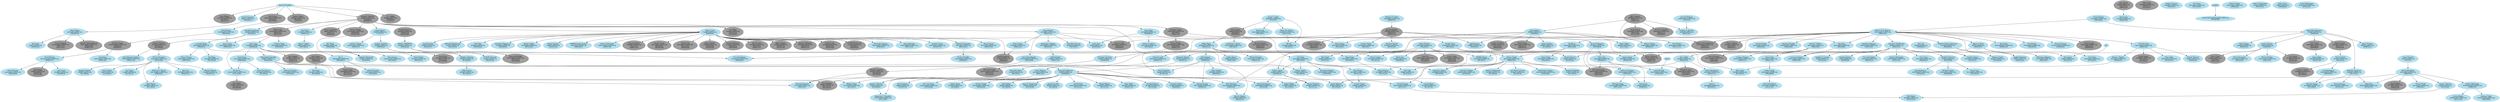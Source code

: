 # $FreeBSD: head/share/misc/committers-src.dot 296179 2016-02-29 04:50:24Z phil $

# This file is meant to list all FreeBSD src committers and describe the
# mentor-mentee relationships between them.
# The graphical output can be generated from this file with the following
# command:
# $ dot -T png -o file.png committers-src.dot
#
# The dot binary is part of the graphics/graphviz port.

digraph src {

# Node definitions follow this example:
#
#   foo [label="Foo Bar\nfoo@FreeBSD.org\n????/??/??"]
#
# ????/??/?? is the date when the commit bit was obtained, usually the one you
# can find looking at svn logs for the svnadmin/access file.
# Use YYYY/MM/DD format.
#
# For returned commit bits, the node definition will follow this example:
#
#   foo [label="Foo Bar\nfoo@FreeBSD.org\n????/??/??\n????/??/??"]
#
# The first date is the same as for an active committer, the second date is
# the date when the commit bit has been returned. Again, check svn logs.

node [color=grey62, style=filled, bgcolor=black];

# Alumni go here.. Try to keep things sorted.

alm [label="Andrew Moore\nalm@FreeBSD.org\n1993/06/12\n????/??/??"]
anholt [label="Eric Anholt\nanholt@FreeBSD.org\n2002/04/22\n2008/08/07"]
archie [label="Archie Cobbs\narchie@FreeBSD.org\n1998/11/06\n2006/06/09"]
arr [label="Andrew R. Reiter\narr@FreeBSD.org\n2001/11/02\n2005/05/25"]
arun [label="Arun Sharma\narun@FreeBSD.org\n2003/03/06\n2006/12/16"]
asmodai [label="Jeroen Ruigrok\nasmodai@FreeBSD.org\n1999/12/16\n2001/11/16"]
benjsc [label="Benjamin Close\nbenjsc@FreeBSD.org\n2007/02/09\n2010/09/15"]
billf [label="Bill Fumerola\nbillf@FreeBSD.org\n1998/11/11\n2008/11/10"]
bmah [label="Bruce A. Mah\nbmah@FreeBSD.org\n2002/01/29\n2009/09/13"]
bmilekic [label="Bosko Milekic\nbmilekic@FreeBSD.org\n2000/09/21\n2008/11/10"]
bushman [label="Michael Bushkov\nbushman@FreeBSD.org\n2007/03/10\n2010/04/29"]
carl [label="Carl Delsey\ncarl@FreeBSD.org\n2013/01/14\n2014/03/06"]
ceri [label="Ceri Davies\nceri@FreeBSD.org\n2006/11/07\n2012/03/07"]
cjc [label="Crist J. Clark\ncjc@FreeBSD.org\n2001/06/01\n2006/12/29"]
davidxu [label="David Xu\ndavidxu@FreeBSD.org\n2002/09/02\n2014/04/14"]
dds [label="Diomidis Spinellis\ndds@FreeBSD.org\n2003/06/20\n2010/09/22"]
dhartmei [label="Daniel Hartmeier\ndhartmei@FreeBSD.org\n2004/04/06\n2008/12/08"]
dmlb [label="Duncan Barclay\ndmlb@FreeBSD.org\n2001/12/14\n2008/11/10"]
dougb [label="Doug Barton\ndougb@FreeBSD.org\n2000/10/26\n2012/10/08"]
eik [label="Oliver Eikemeier\neik@FreeBSD.org\n2004/05/20\n2008/11/10"]
furuta [label="Atsushi Furuta\nfuruta@FreeBSD.org\n2000/06/21\n2003/03/08"]
gj [label="Gary L. Jennejohn\ngj@FreeBSD.org\n1994/??/??\n2006/04/28"]
groudier [label="Gerard Roudier\ngroudier@FreeBSD.org\n1999/12/30\n2006/04/06"]
jake [label="Jake Burkholder\njake@FreeBSD.org\n2000/05/16\n2008/11/10"]
jayanth [label="Jayanth Vijayaraghavan\njayanth@FreeBSD.org\n2000/05/08\n2008/11/10"]
jb [label="John Birrell\njb@FreeBSD.org\n1997/03/27\n2009/12/15"]
jdp [label="John Polstra\njdp@FreeBSD.org\n1995/12/07\n2008/02/26"]
jedgar [label="Chris D. Faulhaber\njedgar@FreeBSD.org\n1999/12/15\n2006/04/07"]
jkh [label="Jordan K. Hubbard\njkh@FreeBSD.org\n1993/06/12\n2008/06/13"]
jlemon [label="Jonathan Lemon\njlemon@FreeBSD.org\n1997/08/14\n2008/11/10"]
joe [label="Josef Karthauser\njoe@FreeBSD.org\n1999/10/22\n2008/08/10"]
jtc [label="J.T. Conklin\njtc@FreeBSD.org\n1993/06/12\n????/??/??"]
kargl [label="Steven G. Kargl\nkargl@FreeBSD.org\n2011/01/17\n2015/06/28"]
kbyanc [label="Kelly Yancey\nkbyanc@FreeBSD.org\n2000/07/11\n2006/07/25"]
keichii [label="Michael Wu\nkeichii@FreeBSD.org\n2001/03/07\n2006/04/28"]
linimon [label="Mark Linimon\nlinimon@FreeBSD.org\n2006/09/30\n2008/05/04"]
lulf [label="Ulf Lilleengen\nlulf@FreeBSD.org\n2007/10/24\n2012/01/19"]
mb [label="Maxim Bolotin\nmb@FreeBSD.org\n2000/04/06\n2003/03/08"]
marks [label="Mark Santcroos\nmarks@FreeBSD.org\n2004/03/18\n2008/09/29"]
mike [label="Mike Barcroft\nmike@FreeBSD.org\n2001/07/17\n2006/04/28"]
msmith [label="Mike Smith\nmsmith@FreeBSD.org\n1996/10/22\n2003/12/15"]
murray [label="Murray Stokely\nmurray@FreeBSD.org\n2000/04/05\n2010/07/25"]
mux [label="Maxime Henrion\nmux@FreeBSD.org\n2002/03/03\n2011/06/22"]
nate [label="Nate Willams\nnate@FreeBSD.org\n1993/06/12\n2003/12/15"]
njl [label="Nate Lawson\nnjl@FreeBSD.org\n2002/08/07\n2008/02/16"]
non [label="Noriaki Mitsnaga\nnon@FreeBSD.org\n2000/06/19\n2007/03/06"]
onoe [label="Atsushi Onoe\nonoe@FreeBSD.org\n2000/07/21\n2008/11/10"]
rafan [label="Rong-En Fan\nrafan@FreeBSD.org\n2007/01/31\n2012/07/23"]
randi [label="Randi Harper\nrandi@FreeBSD.org\n2010/04/20\n2012/05/10"]
rgrimes [label="Rod Grimes\nrgrimes@FreeBSD.org\n1993/06/12\n2003/03/08"]
rink [label="Rink Springer\nrink@FreeBSD.org\n2006/01/16\n2010/11/04"]
robert [label="Robert Drehmel\nrobert@FreeBSD.org\n2001/08/23\n2006/05/13"]
sah [label="Sam Hopkins\nsah@FreeBSD.org\n2004/12/15\n2008/11/10"]
shafeeq [label="Shafeeq Sinnamohideen\nshafeeq@FreeBSD.org\n2000/06/19\n2006/04/06"]
sheldonh [label="Sheldon Hearn\nsheldonh@FreeBSD.org\n1999/06/14\n2006/05/13"]
shiba [label="Takeshi Shibagaki\nshiba@FreeBSD.org\n2000/06/19\n2008/11/10"]
shin [label="Yoshinobu Inoue\nshin@FreeBSD.org\n1999/07/29\n2003/03/08"]
snb [label="Nick Barkas\nsnb@FreeBSD.org\n2009/05/05\n2010/11/04"]
tmm [label="Thomas Moestl\ntmm@FreeBSD.org\n2001/03/07\n2006/07/12"]
toshi [label="Toshihiko Arai\ntoshi@FreeBSD.org\n2000/07/06\n2003/03/08"]
tshiozak [label="Takuya SHIOZAKI\ntshiozak@FreeBSD.org\n2001/04/25\n2003/03/08"]
uch [label="UCHIYAMA Yasushi\nuch@FreeBSD.org\n2000/06/21\n2002/04/24"]
wilko [label="Wilko Bulte\nwilko@FreeBSD.org\n2000/01/13\n2013/01/17"]
yar [label="Yar Tikhiy\nyar@FreeBSD.org\n2001/03/25\n2012/05/23"]
zack [label="Zack Kirsch\nzack@FreeBSD.org\n2010/11/05\n2012/09/08"]


node [color=lightblue2, style=filled, bgcolor=black];

# Current src committers go here. Try to keep things sorted.

ache [label="Andrey Chernov\nache@FreeBSD.org\n1993/10/31"]
achim [label="Achim Leubner\nachim@FreeBSD.org\n2013/01/23"]
adrian [label="Adrian Chadd\nadrian@FreeBSD.org\n2000/07/03"]
ae [label="Andrey V. Elsukov\nae@FreeBSD.org\n2010/06/03"]
akiyama [label="Shunsuke Akiyama\nakiyama@FreeBSD.org\n2000/06/19"]
alc [label="Alan Cox\nalc@FreeBSD.org\n1999/02/23"]
allanjude [label="Allan Jude\nallanjude@FreeBSD.org\n2015/07/30"]
ambrisko [label="Doug Ambrisko\nambrisko@FreeBSD.org\n2001/12/19"]
anchie [label="Ana Kukec\nanchie@FreeBSD.org\n2010/04/14"]
andre [label="Andre Oppermann\nandre@FreeBSD.org\n2003/11/12"]
andreast [label="Andreas Tobler\nandreast@FreeBSD.org\n2010/09/05"]
andrew [label="Andrew Turner\nandrew@FreeBSD.org\n2010/07/19"]
antoine [label="Antoine Brodin\nantoine@FreeBSD.org\n2008/02/03"]
araujo [label="Marcelo Araujo\naraujo@FreeBSD.org\n2015/08/04"]
ariff [label="Ariff Abdullah\nariff@FreeBSD.org\n2005/11/14"]
art [label="Artem Belevich\nart@FreeBSD.org\n2011/03/29"]
arybchik [label="Andrew Rybchenko\narybchik@FreeBSD.org\n2014/10/12"]
asomers [label="Alan Somers\nasomers@FreeBSD.org\n2013/04/24"]
avg [label="Andriy Gapon\navg@FreeBSD.org\n2009/02/18"]
avos [label="Andriy Voskoboinyk\navos@FreeBSD.org\n2015/09/24"]
bapt [label="Baptiste Daroussin\nbapt@FreeBSD.org\n2011/12/23"]
bdrewery [label="Bryan Drewery\nbdrewery@FreeBSD.org\n2013/12/14"]
benl [label="Ben Laurie\nbenl@FreeBSD.org\n2011/05/18"]
benno [label="Benno Rice\nbenno@FreeBSD.org\n2000/11/02"]
bms [label="Bruce M Simpson\nbms@FreeBSD.org\n2003/08/06"]
br [label="Ruslan Bukin\nbr@FreeBSD.org\n2013/09/02"]
brian [label="Brian Somers\nbrian@FreeBSD.org\n1996/12/16"]
brooks [label="Brooks Davis\nbrooks@FreeBSD.org\n2001/06/21"]
brucec [label="Bruce Cran\nbrucec@FreeBSD.org\n2010/01/29"]
brueffer [label="Christian Brueffer\nbrueffer@FreeBSD.org\n2006/02/28"]
bruno [label="Bruno Ducrot\nbruno@FreeBSD.org\n2005/07/18"]
bryanv [label="Bryan Venteicher\nbryanv@FreeBSD.org\n2012/11/03"]
bschmidt [label="Bernhard Schmidt\nbschmidt@FreeBSD.org\n2010/02/06"]
bz [label="Bjoern A. Zeeb\nbz@FreeBSD.org\n2004/07/27"]
cem [label="Conrad Meyer\ncem@FreeBSD.org\n2015/07/05"]
cognet [label="Olivier Houchard\ncognet@FreeBSD.org\n2002/10/09"]
cokane [label="Coleman Kane\ncokane@FreeBSD.org\n2000/06/19"]
cperciva [label="Colin Percival\ncperciva@FreeBSD.org\n2004/01/20"]
csjp [label="Christian S.J. Peron\ncsjp@FreeBSD.org\n2004/05/04"]
das [label="David Schultz\ndas@FreeBSD.org\n2003/02/21"]
davide [label="Davide Italiano\ndavide@FreeBSD.org\n2012/01/27"]
dchagin [label="Dmitry Chagin\ndchagin@FreeBSD.org\n2009/02/28"]
delphij [label="Xin Li\ndelphij@FreeBSD.org\n2004/09/14"]
des [label="Dag-Erling Smorgrav\ndes@FreeBSD.org\n1998/04/03"]
dfr [label="Doug Rabson\ndfr@FreeBSD.org\n????/??/??"]
dg [label="David Greenman\ndg@FreeBSD.org\n1993/06/14"]
dim [label="Dimitry Andric\ndim@FreeBSD.org\n2010/08/30"]
dteske [label="Devin Teske\ndteske@FreeBSD.org\n2012/04/10"]
dumbbell [label="Jean-Sebastien Pedron\ndumbbell@FreeBSD.org\n2004/11/29"]
dwmalone [label="David Malone\ndwmalone@FreeBSD.org\n2000/07/11"]
eadler [label="Eitan Adler\neadler@FreeBSD.org\n2012/01/18"]
ed [label="Ed Schouten\ned@FreeBSD.org\n2008/05/22"]
edavis [label="Eric Davis\nedavis@FreeBSD.org\n2013/10/09"]
edwin [label="Edwin Groothuis\nedwin@FreeBSD.org\n2007/06/25"]
eivind [label="Eivind Eklund\neivind@FreeBSD.org\n1997/02/02"]
emaste [label="Ed Maste\nemaste@FreeBSD.org\n2005/10/04"]
emax [label="Maksim Yevmenkin\nemax@FreeBSD.org\n2003/10/12"]
eri [label="Ermal Luci\neri@FreeBSD.org\n2008/06/11"]
erj [label="Eric Joyner\nerj@FreeBSD.org\n2014/12/14"]
fabient [label="Fabien Thomas\nfabient@FreeBSD.org\n2009/03/16"]
fanf [label="Tony Finch\nfanf@FreeBSD.org\n2002/05/05"]
fjoe [label="Max Khon\nfjoe@FreeBSD.org\n2001/08/06"]
flz [label="Florent Thoumie\nflz@FreeBSD.org\n2006/03/30"]
gabor [label="Gabor Kovesdan\ngabor@FreeBSD.org\n2010/02/02"]
gad [label="Garance A. Drosehn\ngad@FreeBSD.org\n2000/10/27"]
gallatin [label="Andrew Gallatin\ngallatin@FreeBSD.org\n1999/01/15"]
gavin [label="Gavin Atkinson\ngavin@FreeBSD.org\n2009/12/07"]
gibbs [label="Justin T. Gibbs\ngibbs@FreeBSD.org\n????/??/??"]
gjb [label="Glen Barber\ngjb@FreeBSD.org\n2013/06/04"]
gleb [label="Gleb Kurtsou\ngleb@FreeBSD.org\n2011/09/19"]
glebius [label="Gleb Smirnoff\nglebius@FreeBSD.org\n2004/07/14"]
gnn [label="George V. Neville-Neil\ngnn@FreeBSD.org\n2004/10/11"]
gordon [label="Gordon Tetlow\ngordon@FreeBSD.org\n2002/05/17"]
grehan [label="Peter Grehan\ngrehan@FreeBSD.org\n2002/08/08"]
grog [label="Greg Lehey\ngrog@FreeBSD.org\n1998/08/30"]
gshapiro [label="Gregory Shapiro\ngshapiro@FreeBSD.org\n2000/07/12"]
harti [label="Hartmut Brandt\nharti@FreeBSD.org\n2003/01/29"]
hiren [label="Hiren Panchasara\nhiren@FreeBSD.org\n2013/04/12"]
hmp [label="Hiten Pandya\nhmp@FreeBSD.org\n2004/03/23"]
ian [label="Ian Lepore\nian@FreeBSD.org\n2013/01/07"]
iedowse [label="Ian Dowse\niedowse@FreeBSD.org\n2000/12/01"]
imp [label="Warner Losh\nimp@FreeBSD.org\n1996/09/20"]
ivoras [label="Ivan Voras\nivoras@FreeBSD.org\n2008/06/10"]
jah [label="Jason A. Harmening\njah@FreeBSD.org\n2015/03/08"]
jamie [label="Jamie Gritton\njamie@FreeBSD.org\n2009/01/28"]
jasone [label="Jason Evans\njasone@FreeBSD.org\n1999/03/03"]
jceel [label="Jakub Klama\njceel@FreeBSD.org\n2011/09/25"]
jch [label="Julien Charbon\njch@FreeBSD.org\n2014/09/24"]
jchandra [label="Jayachandran C.\njchandra@FreeBSD.org\n2010/05/19"]
jeff [label="Jeff Roberson\njeff@FreeBSD.org\n2002/02/21"]
jh [label="Jaakko Heinonen\njh@FreeBSD.org\n2009/10/02"]
jhb [label="John Baldwin\njhb@FreeBSD.org\n1999/08/23"]
jhibbits [label="Justin Hibbits\njhibbits@FreeBSD.org\n2011/11/30"]
jilles [label="Jilles Tjoelker\njilles@FreeBSD.org\n2009/05/22"]
jimharris [label="Jim Harris\njimharris@FreeBSD.org\n2011/12/09"]
jinmei [label="JINMEI Tatuya\njinmei@FreeBSD.org\n2007/03/17"]
jkim [label="Jung-uk Kim\njkim@FreeBSD.org\n2005/07/06"]
jkoshy [label="A. Joseph Koshy\njkoshy@FreeBSD.org\n1998/05/13"]
jlh [label="Jeremie Le Hen\njlh@FreeBSD.org\n2012/04/22"]
jls [label="Jordan Sissel\njls@FreeBSD.org\n2006/12/06"]
jmcneill [label="Jared McNeill\njmcneill@FreeBSD.org\n2016/02/24"]
jmg [label="John-Mark Gurney\njmg@FreeBSD.org\n1997/02/13"]
jmmv [label="Julio Merino\njmmv@FreeBSD.org\n2013/11/02"]
joerg [label="Joerg Wunsch\njoerg@FreeBSD.org\n1993/11/14"]
jon [label="Jonathan Chen\njon@FreeBSD.org\n2000/10/17"]
jonathan [label="Jonathan Anderson\njonathan@FreeBSD.org\n2010/10/07"]
jpaetzel [label="Josh Paetzel\njpaetzel@FreeBSD.org\n2011/01/21"]
jtl [label="Jonathan T. Looney\njtl@FreeBSD.org\n2015/10/26"]
julian [label="Julian Elischer\njulian@FreeBSD.org\n1993/04/19"]
jwd [label="John De Boskey\njwd@FreeBSD.org\n2000/05/19"]
kaiw [label="Kai Wang\nkaiw@FreeBSD.org\n2007/09/26"]
kan [label="Alexander Kabaev\nkan@FreeBSD.org\n2002/07/21"]
ken [label="Ken Merry\nken@FreeBSD.org\n1998/09/08"]
kensmith [label="Ken Smith\nkensmith@FreeBSD.org\n2004/01/23"]
kevlo [label="Kevin Lo\nkevlo@FreeBSD.org\n2006/07/23"]
kib [label="Konstantin Belousov\nkib@FreeBSD.org\n2006/06/03"]
kmacy [label="Kip Macy\nkmacy@FreeBSD.org\n2005/06/01"]
kp [label="Kristof Provost\nkp@FreeBSD.org\n2015/03/22"]
le [label="Lukas Ertl\nle@FreeBSD.org\n2004/02/02"]
lidl [label="Kurt Lidl\nlidl@FreeBSD.org\n2015/10/21"]
loos [label="Luiz Otavio O Souza\nloos@FreeBSD.org\n2013/07/03"]
lstewart [label="Lawrence Stewart\nlstewart@FreeBSD.org\n2008/10/06"]
marcel [label="Marcel Moolenaar\nmarcel@FreeBSD.org\n1999/07/03"]
marius [label="Marius Strobl\nmarius@FreeBSD.org\n2004/04/17"]
markj [label="Mark Johnston\nmarkj@FreeBSD.org\n2012/12/18"]
markm [label="Mark Murray\nmarkm@FreeBSD.org\n1995/04/24"]
markus [label="Markus Brueffer\nmarkus@FreeBSD.org\n2006/06/01"]
matteo [label="Matteo Riondato\nmatteo@FreeBSD.org\n2006/01/18"]
mav [label="Alexander Motin\nmav@FreeBSD.org\n2007/04/12"]
maxim [label="Maxim Konovalov\nmaxim@FreeBSD.org\n2002/02/07"]
mdf [label="Matthew Fleming\nmdf@FreeBSD.org\n2010/06/04"]
mdodd [label="Matthew N. Dodd\nmdodd@FreeBSD.org\n1999/07/27"]
melifaro [label="Alexander V. Chernikov\nmelifaro@FreeBSD.org\n2011/10/04"]
mjacob [label="Matt Jacob\nmjacob@FreeBSD.org\n1997/08/13"]
mjg [label="Mateusz Guzik\nmjg@FreeBSD.org\n2012/06/04"]
mlaier [label="Max Laier\nmlaier@FreeBSD.org\n2004/02/10"]
mmel [label="Michal Meloun\nmmel@FreeBSD.org\n2015/11/01"]
monthadar [label="Monthadar Al Jaberi\nmonthadar@FreeBSD.org\n2012/04/02"]
mp [label="Mark Peek\nmp@FreeBSD.org\n2001/07/27"]
mr [label="Michael Reifenberger\nmr@FreeBSD.org\n2001/09/30"]
neel [label="Neel Natu\nneel@FreeBSD.org\n2009/09/20"]
netchild [label="Alexander Leidinger\nnetchild@FreeBSD.org\n2005/03/31"]
ngie [label="Garrett Cooper\nngie@FreeBSD.org\n2014/07/27"]
nork [label="Norikatsu Shigemura\nnork@FreeBSD.org\n2009/06/09"]
np [label="Navdeep Parhar\nnp@FreeBSD.org\n2009/06/05"]
nwhitehorn [label="Nathan Whitehorn\nnwhitehorn@FreeBSD.org\n2008/07/03"]
obrien [label="David E. O'Brien\nobrien@FreeBSD.org\n1996/10/29"]
olli [label="Oliver Fromme\nolli@FreeBSD.org\n2008/02/14"]
oshogbo [label="Mariusz Zaborski\noshogbo@FreeBSD.org\n2015/04/15"]
peadar [label="Peter Edwards\npeadar@FreeBSD.org\n2004/03/08"]
peter [label="Peter Wemm\npeter@FreeBSD.org\n1995/07/04"]
peterj [label="Peter Jeremy\npeterj@FreeBSD.org\n2012/09/14"]
pfg [label="Pedro Giffuni\npfg@FreeBSD.org\n2011/12/01"]
phil [label="Phil Shafer\nphil@FreeBSD.ogr\n2016/12/30"]
philip [label="Philip Paeps\nphilip@FreeBSD.org\n2004/01/21"]
phk [label="Poul-Henning Kamp\nphk@FreeBSD.org\n1994/02/21"]
pho [label="Peter Holm\npho@FreeBSD.org\n2008/11/16"]
pjd [label="Pawel Jakub Dawidek\npjd@FreeBSD.org\n2004/02/02"]
pkelsey [label="Patrick Kelsey\pkelsey@FreeBSD.org\n2014/05/29"]
pluknet [label="Sergey Kandaurov\npluknet@FreeBSD.org\n2010/10/05"]
ps [label="Paul Saab\nps@FreeBSD.org\n2000/02/23"]
qingli [label="Qing Li\nqingli@FreeBSD.org\n2005/04/13"]
ray [label="Aleksandr Rybalko\nray@FreeBSD.org\n2011/05/25"]
rdivacky [label="Roman Divacky\nrdivacky@FreeBSD.org\n2008/03/13"]
remko [label="Remko Lodder\nremko@FreeBSD.org\n2007/02/23"]
rik [label="Roman Kurakin\nrik@FreeBSD.org\n2003/12/18"]
rmacklem [label="Rick Macklem\nrmacklem@FreeBSD.org\n2009/03/27"]
rmh [label="Robert Millan\nrmh@FreeBSD.org\n2011/09/18"]
rnoland [label="Robert Noland\nrnoland@FreeBSD.org\n2008/09/15"]
roberto [label="Ollivier Robert\nroberto@FreeBSD.org\n1995/02/22"]
rodrigc [label="Craig Rodrigues\nrodrigc@FreeBSD.org\n2005/05/14"]
royger [label="Roger Pau Monne\nroyger@FreeBSD.org\n2013/11/26"]
rpaulo [label="Rui Paulo\nrpaulo@FreeBSD.org\n2007/09/25"]
rpokala [label="Ravi Pokala\nrpokala@FreeBSD.org\n2015/11/19"]
rrs [label="Randall R Stewart\nrrs@FreeBSD.org\n2007/02/08"]
rse [label="Ralf S. Engelschall\nrse@FreeBSD.org\n1997/07/31"]
rstone [label="Ryan Stone\nrstone@FreeBSD.org\n2010/04/19"]
ru [label="Ruslan Ermilov\nru@FreeBSD.org\n1999/05/27"]
rwatson [label="Robert N. M. Watson\nrwatson@FreeBSD.org\n1999/12/16"]
sam [label="Sam Leffler\nsam@FreeBSD.org\n2002/07/02"]
sanpei [label="MIHIRA Sanpei Yoshiro\nsanpei@FreeBSD.org\n2000/06/19"]
sbruno [label="Sean Bruno\nsbruno@FreeBSD.org\n2008/08/02"]
scf [label="Sean C. Farley\nscf@FreeBSD.org\n2007/06/24"]
schweikh [label="Jens Schweikhardt\nschweikh@FreeBSD.org\n2001/04/06"]
scottl [label="Scott Long\nscottl@FreeBSD.org\n2000/09/28"]
se [label="Stefan Esser\nse@FreeBSD.org\n1994/08/26"]
sephe [label="Sepherosa Ziehau\nsephe@FreeBSD.org\n2007/03/28"]
sepotvin [label="Stephane E. Potvin\nsepotvin@FreeBSD.org\n2007/02/15"]
sgalabov [label="Stanislav Galabov\nsgalabov@FreeBSD.org\n2016/02/24"]
simon [label="Simon L. Nielsen\nsimon@FreeBSD.org\n2006/03/07"]
sjg [label="Simon J. Gerraty\nsjg@FreeBSD.org\n2012/10/23"]
skra [label="Svatopluk Kraus\nskra@FreeBSD.org\n2015/10/28"]
slm [label="Stephen McConnell\nslm@FreeBSD.org\n2014/05/07"]
smh [label="Steven Hartland\nsmh@FreeBSD.org\n2012/11/12"]
sobomax [label="Maxim Sobolev\nsobomax@FreeBSD.org\n2001/07/25"]
sos [label="Soren Schmidt\nsos@FreeBSD.org\n????/??/??"]
sson [label="Stacey Son\nsson@FreeBSD.org\n2008/07/08"]
stas [label="Stanislav Sedov\nstas@FreeBSD.org\n2008/08/22"]
suz [label="SUZUKI Shinsuke\nsuz@FreeBSD.org\n2002/03/26"]
syrinx [label="Shteryana Shopova\nsyrinx@FreeBSD.org\n2006/10/07"]
takawata [label="Takanori Watanabe\ntakawata@FreeBSD.org\n2000/07/06"]
theraven [label="David Chisnall\ntheraven@FreeBSD.org\n2011/11/11"]
thompsa [label="Andrew Thompson\nthompsa@FreeBSD.org\n2005/05/25"]
ticso [label="Bernd Walter\nticso@FreeBSD.org\n2002/01/31"]
tijl [label="Tijl Coosemans\ntijl@FreeBSD.org\n2010/07/16"]
trasz [label="Edward Tomasz Napierala\ntrasz@FreeBSD.org\n2008/08/22"]
trhodes [label="Tom Rhodes\ntrhodes@FreeBSD.org\n2002/05/28"]
trociny [label="Mikolaj Golub\ntrociny@FreeBSD.org\n2011/03/10"]
tuexen [label="Michael Tuexen\ntuexen@FreeBSD.org\n2009/06/06"]
tychon [label="Tycho Nightingale\ntychon@FreeBSD.org\n2014/01/21"]
ume [label="Hajimu UMEMOTO\nume@FreeBSD.org\n2000/02/26"]
uqs [label="Ulrich Spoerlein\nuqs@FreeBSD.org\n2010/01/28"]
vangyzen [label="Eric van Gyzen\nvangyzen@FreeBSD.org\n2015/03/08"]
vanhu [label="Yvan Vanhullebus\nvanhu@FreeBSD.org\n2008/07/21"]
versus [label="Konrad Jankowski\nversus@FreeBSD.org\n2008/10/27"]
weongyo [label="Weongyo Jeong\nweongyo@FreeBSD.org\n2007/12/21"]
wes [label="Wes Peters\nwes@FreeBSD.org\n1998/11/25"]
whu [label="Wei Hu\nwhu@FreeBSD.org\n2015/02/11"]
wkoszek [label="Wojciech A. Koszek\nwkoszek@FreeBSD.org\n2006/02/21"]
wma [label="Wojciech Macek\nwma@FreeBSD.org\n2016/01/18"]
wollman [label="Garrett Wollman\nwollman@FreeBSD.org\n????/??/??"]
wsalamon [label="Wayne Salamon\nwsalamon@FreeBSD.org\n2005/06/25"]
yongari [label="Pyun YongHyeon\nyongari@FreeBSD.org\n2004/08/01"]
zbb [label="Zbigniew Bodek\nzbb@FreeBSD.org\n2013/09/02"]
zec [label="Marko Zec\nzec@FreeBSD.org\n2008/06/22"]
zml [label="Zachary Loafman\nzml@FreeBSD.org\n2009/05/27"]
zont [label="Andrey Zonov\nzont@FreeBSD.org\n2012/08/21"]

# Pseudo target representing rev 1.1 of commit.allow
day1 [label="Birth of FreeBSD"]

# Here are the mentor/mentee relationships.
# Group together all the mentees for a particular mentor.
# Keep the list sorted by mentor login.

day1 -> jtc
day1 -> jkh
day1 -> nate
day1 -> rgrimes
day1 -> alm
day1 -> dg

adrian -> avos
adrian -> jmcneill
adrian -> lidl
adrian -> loos
adrian -> monthadar
adrian -> ray
adrian -> rmh
adrian -> sephe
adrian -> sgalabov

ae -> melifaro

alc -> davide

andre -> qingli

anholt -> jkim

avg -> art
avg -> pluknet
avg -> smh

bapt -> allanjude
bapt -> araujo
bapt -> bdrewery

benno -> grehan

billf -> dougb
billf -> gad
billf -> jedgar
billf -> jhb
billf -> shafeeq

bmilekic -> csjp

bms -> dhartmei
bms -> mlaier
bms -> thompsa

brian -> joe

brooks -> bushman
brooks -> jamie
brooks -> theraven

bz -> anchie
bz -> jamie
bz -> syrinx

cognet -> br
cognet -> jceel
cognet -> kevlo
cognet -> ian
cognet -> wkoszek
cognet -> wma
cognet -> zbb

cperciva -> eadler
cperciva -> flz
cperciva -> randi
cperciva -> simon

csjp -> bushman

das -> kargl
das -> rodrigc

delphij -> gabor
delphij -> rafan
delphij -> sephe

des -> anholt
des -> hmp
des -> mike
des -> olli
des -> ru
des -> bapt

dds -> versus

dfr -> gallatin
dfr -> zml

dg -> peter

dim -> theraven

dwmalone -> fanf
dwmalone -> peadar
dwmalone -> snb

ed -> dim
ed -> gavin
ed -> jilles
ed -> rdivacky
ed -> uqs

eivind -> des
eivind -> rwatson

emaste -> achim
emaste -> rstone
emaste -> dteske
emaste -> markj

emax -> markus

fjoe -> versus

gallatin -> ticso

gavin -> versus

gibbs -> mjacob
gibbs -> njl
gibbs -> royger
gibbs -> whu

glebius -> mav

gnn -> jinmei
gnn -> rrs
gnn -> ivoras
gnn -> vanhu
gnn -> lstewart
gnn -> np
gnn -> davide
gnn -> arybchik
gnn -> erj
gnn -> kp
gnn -> jtl

gonzo -> jmcneill

grehan -> bryanv

grog -> edwin
grog -> le
grog -> peterj

imp -> akiyama
imp -> ambrisko
imp -> andrew
imp -> bmah
imp -> bruno
imp -> dmlb
imp -> emax
imp -> furuta
imp -> joe
imp -> jon
imp -> keichii
imp -> mb
imp -> mr
imp -> neel
imp -> non
imp -> nork
imp -> onoe
imp -> remko
imp -> rik
imp -> rink
imp -> sanpei
imp -> shiba
imp -> takawata
imp -> toshi
imp -> uch

jake -> bms
jake -> gordon
jake -> harti
jake -> jeff
jake -> kmacy
jake -> robert
jake -> yongari

jb -> sson

jdp -> fjoe

jfv -> erj

jhb -> arr
jhb -> avg
jhb -> jch
jhb -> jeff
jhb -> kbyanc
jhb -> peterj
jhb -> pfg
jhb -> rnoland
jhb -> rpokala

jimharris -> carl

jkh -> dfr
jkh -> gj
jkh -> grog
jkh -> imp
jkh -> jlemon
jkh -> joerg
jkh -> jwd
jkh -> msmith
jkh -> murray
jkh -> phk
jkh -> wes
jkh -> yar

jkoshy -> kaiw
jkoshy -> fabient
jkoshy -> rstone

jlemon -> bmilekic
jlemon -> brooks

jmallett -> pkelsey

jmmv -> ngie

joerg -> brian
joerg -> eik
joerg -> jmg
joerg -> le
joerg -> netchild
joerg -> schweikh

julian -> glebius
julian -> davidxu
julian -> archie
julian -> adrian
julian -> zec
julian -> mp

kan -> kib

ken -> asomers
ken -> slm

kib -> ae
kib -> dchagin
kib -> gjb
kib -> jah
kib -> jlh
kib -> jpaetzel
kib -> lulf
kib -> melifaro
kib -> mmel
kib -> pho
kib -> pluknet
kib -> rdivacky
kib -> rmacklem
kib -> rmh
kib -> skra
kib -> stas
kib -> tijl
kib -> trociny
kib -> vangyzen
kib -> zont

kmacy -> lstewart

marcel -> allanjude
marcel -> art
marcel -> arun
marcel -> marius
marcel -> nwhitehorn
marcel -> sjg

markj -> cem

markm -> jasone
markm -> sheldonh

mav -> ae

mdf -> gleb

mdodd -> jake

mike -> das

mlaier -> benjsc
mlaier -> dhartmei
mlaier -> thompsa
mlaier -> eri

msmith -> cokane
msmith -> jasone
msmith -> scottl

murray -> delphij

mux -> cognet
mux -> dumbbell

netchild -> ariff

njl -> marks
njl -> philip
njl -> rpaulo
njl -> sepotvin

nwhitehorn -> andreast
nwhitehorn -> jhibbits

obrien -> benno
obrien -> groudier
obrien -> gshapiro
obrien -> kan
obrien -> sam

peter -> asmodai
peter -> jayanth
peter -> ps

philip -> benl
philip -> ed
philip -> jls
philip -> matteo
philip -> uqs
philip -> kp

phk -> jkoshy
phk -> mux

pjd -> kib
pjd -> lulf
pjd -> oshogbo
pjd -> smh
pjd -> trociny

rgrimes -> markm

rmacklem -> jwd

royger -> whu

rpaulo -> avg
rpaulo -> bschmidt
rpaulo -> dim
rpaulo -> jmmv
rpaulo -> lidl
rpaulo -> ngie

rrs -> brucec
rrs -> jchandra
rrs -> tuexen

rstone -> markj

ru -> ceri
ru -> cjc
ru -> eik
ru -> maxim
ru -> sobomax

rwatson -> adrian
rwatson -> antoine
rwatson -> bmah
rwatson -> brueffer
rwatson -> bz
rwatson -> cperciva
rwatson -> emaste
rwatson -> gnn
rwatson -> jh
rwatson -> jonathan
rwatson -> kensmith
rwatson -> kmacy
rwatson -> linimon
rwatson -> rmacklem
rwatson -> shafeeq
rwatson -> tmm
rwatson -> trasz
rwatson -> trhodes
rwatson -> wsalamon

rodrigc -> araujo

sam -> andre
sam -> benjsc
sam -> sephe

sbruno -> hiren
sbruno -> jimharris

schweikh -> dds

scottl -> achim
scottl -> jimharris
scottl -> pjd
scottl -> sah
scottl -> sbruno
scottl -> slm
scottl -> yongari

sheldonh -> dwmalone
sheldonh -> iedowse

shin -> ume

simon -> benl

sjg -> phil

sos -> marcel

theraven -> phil

thompsa -> weongyo
thompsa -> eri

trasz -> jh
trasz -> mjg

ume -> jinmei
ume -> suz
ume -> tshiozak

wes -> scf

wkoszek -> jceel

wollman -> gad

zml -> mdf
zml -> zack

}
